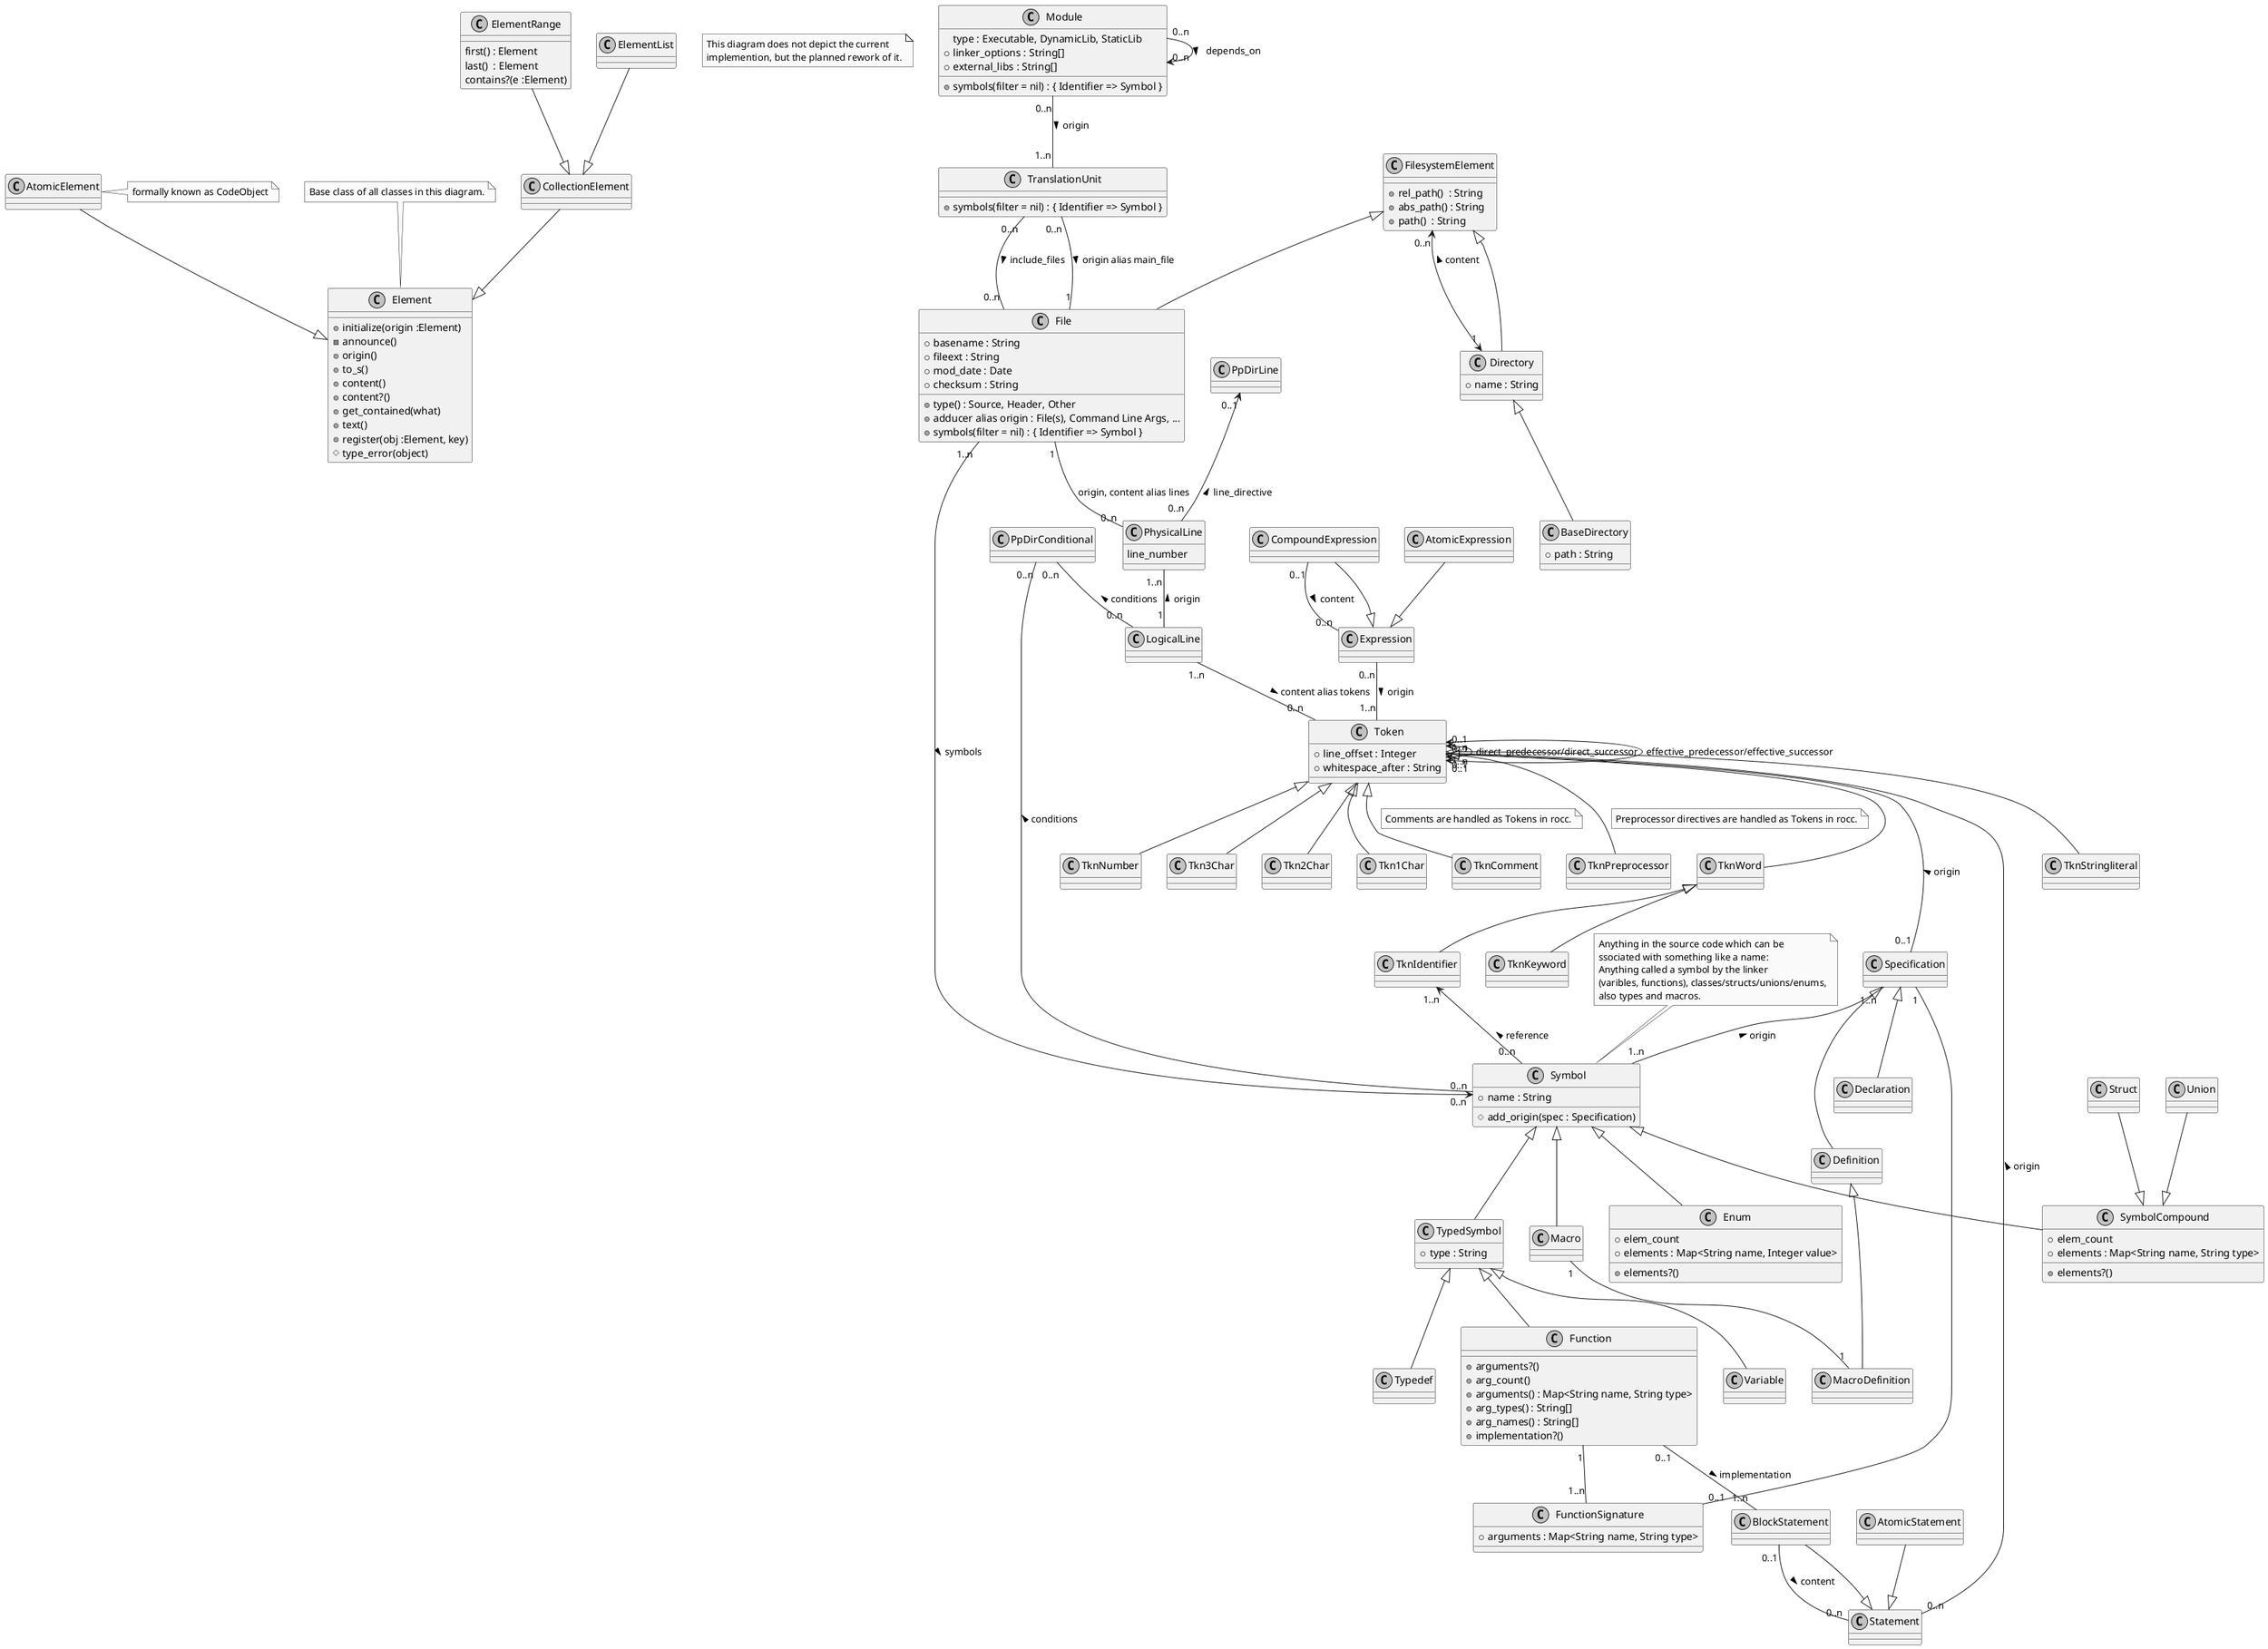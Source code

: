 @startuml

' Copyright (C) 2014-2015  Thilo Fischer.
' Free for non-commercial and most commercial use. See LICENSE.txt for details.

skinparam monochrome true

note as N1
  This diagram does not depict the current
  implemention, but the planned rework of it.
end note

class Element {
  + initialize(origin :Element)
  - announce()
  + origin()
  ' string representation of this element useful to identify it in debugging context
  + to_s()
  ' elements within this element's 'scope'
  + content()
  + content?()
  ' return all elements within this element's 'scope' that match the condition specified by 'what'
  + get_contained(what)
  ' source code representing this element
  + text()
  + register(obj :Element, key)
  # type_error(object)
}
note top: Base class of all classes in this diagram.

class AtomicElement {
  
}
note right: formally known as CodeObject
AtomicElement --|>  Element

class CollectionElement {
  
}
CollectionElement --|>  Element

class ElementRange {
  first() : Element
  last()  : Element
  contains?(e :Element)
}
ElementRange --|> CollectionElement

class ElementList {
}
ElementList --|> CollectionElement



class Module {
  type : Executable, DynamicLib, StaticLib
  + symbols(filter = nil) : { Identifier => Symbol }
  + linker_options : String[]
  + external_libs : String[]
}
Module "0..n" --> "0..n" Module : depends_on >

class TranslationUnit {
  + symbols(filter = nil) : { Identifier => Symbol }
}
Module "0..n" -- "1..n" TranslationUnit : origin >

class FilesystemElement {
  ' Relative path of this FilesystemElement wrt its base_directory
  + rel_path()  : String
  ' absolute path to this FilesystemElement
  + abs_path() : String
  ' path as specified by build setup and/or source code
  + path()  : String
}

class File {
  + type() : Source, Header, Other
  ' Filename without directory prefix and without filename extension
  + basename : String
  ' filename extension (excluding the introducing '.' character)
  + fileext : String
  ' Modification time stamp, will be used for quick file modification check
  + mod_date : Date
  ' Checksum on the file content, will be used for sound file modification check
  + checksum : String
  ' From where did the analysis lead rocc to this file? Can be multiple sources.
  + adducer alias origin : File(s), Command Line Args, ...
  + symbols(filter = nil) : { Identifier => Symbol }
}
FilesystemElement <|-- File
TranslationUnit   "0..n"  -- "1" File : origin alias main_file >
TranslationUnit "0..n" -- "0..n" File : include_files >
Symbol "0..n" <-- "1..n" File : symbols <

class Directory {
  + name : String
}
FilesystemElement <|-- Directory
FilesystemElement "0..n" <--> "1" Directory : content <

class BaseDirectory {
  + path : String
}
Directory <|-- BaseDirectory
'' A BaseDirectory's base_directory is the object itself.
'FilesystemElement "0..n" --> "1" BaseDirectory : base_directory

class PhysicalLine {
  line_number
}
File "1" -- "0..n" PhysicalLine : origin, content alias lines
PpDirLine "0..1" <-- "0..n" PhysicalLine : line_directive <

class LogicalLine {
}
PhysicalLine "1..n"  -- "1" LogicalLine : origin <
PpDirConditional "0..n" -- "0..n" LogicalLine : conditions <

class Token {
  + line_offset : Integer
  ' to save alignments over multiple lines when refactoring code and changing the length of a token (planned nice-too-have feature ...)
  + whitespace_after : String
}
LogicalLine "1..n" -- "0..n" Token : content alias tokens >
' The directly previous/next Token, may be any Token in this file
' Multiplicity 0 only allowed at the very beginning/end of a file
Token "0..1" <--> "0..1" Token : direct_predecessor/direct_successor
' The previous/next Token that is not a comment or part of a preprocessor directive, might be a Token from another file
' Multiplicity 0 only allowed at the very beginning/end of a translation unit
Token "0..1" <--> "0..1" Token : effective_predecessor/effective_successor

Token  <|-- TknComment
note on link : Comments are handled as Tokens in rocc.

Token  <|-- TknPreprocessor
note on link : Preprocessor directives are handled as Tokens in rocc.

Token  <|-- TknWord
TknWord <|-- TknKeyword
TknWord <|-- TknIdentifier

Token <|-- TknStringliteral
Token <|-- TknNumber
Token <|-- Tkn3Char
Token <|-- Tkn2Char
Token <|-- Tkn1Char


class Specification {
}
Token "1..n" -- "0..1" Specification : origin <

class Declaration {
}
Specification <|-- Declaration

class Definition {
}
Specification <|-- Definition


class Symbol {
  + name : String
  # add_origin(spec : Specification)
}
note top
  Anything in the source code which can be
  ssociated with something like a name:
  Anything called a symbol by the linker
  (varibles, functions), classes/structs/unions/enums,
  also types and macros.
end note
PpDirConditional "0..n" -- "0..n" Symbol : conditions <
' All specifications and all usages of a Symbol is a reference to it.
TknIdentifier "1..n" <-- "0..n" Symbol : reference <

Specification "1..n" -- "1..n" Symbol : origin <

class TypedSymbol {
  + type : String
}
Symbol <|-- TypedSymbol

TypedSymbol <|-- Typedef
TypedSymbol <|-- Variable

class Function {
  + arguments?()
  + arg_count()
  + arguments() : Map<String name, String type>
  + arg_types() : String[]
  + arg_names() : String[]
  + implementation?()
}
TypedSymbol <|-- Function
Function "0..1" -- "1..n" BlockStatement : implementation >

class FunctionSignature {
  + arguments : Map<String name, String type>
}
' Only if it is a function's specification.
Specification "1" -- "0..1" FunctionSignature
Function "1" -- "1..n" FunctionSignature
' FIXME How to handle multiple different but consistent signatures?

class SymbolCompound {
  + elements?()
  + elem_count
  + elements : Map<String name, String type>
}
Symbol <|-- SymbolCompound
Struct --|> SymbolCompound
Union  --|> SymbolCompound

class Enum {
  + elements?()
  + elem_count
  + elements : Map<String name, Integer value>
}
Symbol <|-- Enum

class Macro {
}
Symbol <|-- Macro

class MacroDefinition {
}
Definition <|-- MacroDefinition
Macro "1" -- "1" MacroDefinition

class Statement {
}
' A Token can be associated with more than one Statement due to PP conditionals. (XXX Necessary?)
Statement "0..n" -- "1..n" Token : origin >
AtomicStatement --|> Statement
BlockStatement  --|> Statement
' The BlockStatement being a Function's implementation is the only Statement not associated with a parent BlockStatement.
BlockStatement "0..1" -- "0..n" Statement : content >

class Expression {
}
' A Token can be associated with more than one Expression due to PP conditionals. (XXX Necessary?)
Expression "0..n" -- "1..n" Token : origin >
AtomicExpression --|> Expression
CompoundExpression --|> Expression
CompoundExpression "0..1" -- "0..n" Expression : content >

@enduml

'' fixme: replace "static" for class members and "const" by according uml notation
'
'class CodeObject {
'  String where/get_location()
'  String what/get_text()
'  static leaf?()
'  static REG_EXP
'  PpConditional[] when()
'  static void register()
'  static CodeObject[] get_all()           ' get all "is_a?"
'  static CodeObject[] get_all_instances() ' get all "instance_of?"
'  CodeObject parent
'}
'
'note as NoteCodeObject
'  All classes in this diagram
'  shall be (direct or indirect)
'  subclasses of CodeObject.
'end note
'NoteCodeObject .. CodeObject
'
'File <|-- Sourcefile
'File <|-- Headerfile
'File "*" *-- "1" PhysicLine
'
'class File {
'  String rel_path
'  String abs_path
'  int lines
'  bool valid?/exists?
'  void update()
'}
'
'PhysicLine "*" *-- "1" LogicLine
'
'class PhysicLine {
'  int char_length
'  int real_line_number       # 'ordinary' line number
'  int specified_line_number  # line number wrt #line preprocessor directive
'}
'
''note as NoteLogicLine
''  Comments have already
''  been removed from what
''  we call LogicLines here.
''end note
''NoteLogicLine .. LogicLine
''=> deprecated: comments are still part of logical lines
'
'LogicLine "1" *-- "1" PpDirective
'PpDirective <|-- PpDefine
'PpDirective <|-- PpUndef
'PpDirective <|-- PpPragma
'PpDirective <|-- PpLine
'PpDirective <|-- PpError
'PpDirective <|-- PpInclude
'PpInclude "1" o-- "1" File
'PpDirective <|-- PpConditional
'PpConditional "*" o-- "1" PhysicLine
'PpConditional <|-- PpCondIf
'PpConditional <|-- PpCondElif
'PpConditional <|-- PpCondElse
'PpConditional <|-- PpCondEndif
'PpCondIf "1" *-- "1" PpCondElse
'PpCondIf "*" *-- "1" PpCondElif
'PpCondIf "1" *-- "1" PpCondEndif
'
'LogicLine "*" -- "*" Statement
'
'Statement <|-- CompoundStatement
'CompoundStatement "*" o-- "1" Statement
'
'Statement <|-- StmntMDefinition
'Statement <|-- StmntMDeclaration
'
'Statement <|-- StmntMControl
'StmntMControl <|-- IfStatement
'IfStatement "1" o-- "1" KwIf
'IfStatement "0..1" o-- "1" KwElse
'IfStatement "1..2" -- "1" Statement
'IfStatement "1" -- "1" BoolExpression
'StmntMControl <|-- SwitchStatement
'SwitchStatement "1" o-- "1" KwSwitch
'SwitchStatement "*" o-- "1" SwitchStatementCase
'SwitchStatement "1" o-- "1" SwitchStatementDefault
'StmntMControl <|-- SwitchStatementCase
'SwitchStatementCase "*" o-- "1" KwMCrtlSwitch
'SwitchStatementCase "*" -- "1" Statement
'SwitchStatementCase <|-- SwitchStatementDefault
'StmntMControl <|-- DoWhileStatement
'DoWhileStatement "1" -- "1" Statement
'DoWhileStatement "1" -- "1" BoolExpression
'StmntMControl <|-- WhileStatement
'WhileStatement "1" -- "1" Statement
'WhileStatement "1" -- "1" BoolExpression
'StmntMControl <|-- ForStatement
'ForStatement "1" -- "1" Statement
'ForStatement "1" -- "1" BoolExpression
'
'Identifier <|-- Function
'Identifier <|-- Variable
'
'Identifier "*" -- "1" IdentifierDeclaration
'
''Identifier "1" -- "1" IdentifierDefinition
'
'IdentifierDefinition  "1" -- "1" IdentifierSignature
'IdentifierDeclaration "1" -- "1" IdentifierSignature
'
'IdentifierDefinition <|-- FunctionDefinition
'IdentifierDefinition <|-- VariableDefinition
'
'IdentifierDeclaration <|-- VariableDeclaration
'
'Function -- FunctionDefinition
'FunctionDefinition "1" -- "1" CompoundStatement
'
'Variable -- VariableDefinition
'VariableDefinition "1" -- "1" Expression : init_value
'
'StmntMDefinition <|-- StmntTypedef
'StmntMDefinition <|-- IdentifierDefinition
'StmntMDefinition <|-- TagDefinition
'StmntMDefinition <|-- LabelDefinition
'
'TagDefinition "*" -- "1" VariableDeclaration
'
'StmntMDeclaration <|-- IdentifierDeclaration
'StmntMDeclaration <|-- TagDeclaration
'
'
'Token <|-- TkWord
'TkWord <|-- Keyword
'TkWord <|-- Identifier
'Identifier <|-- IdOrdinary
'Identifier <|-- IdTag
'Identifier <|-- IdLabel
'Identifier <|-- IdMember
'
'Token <|-- Stringliteral
'Token <|-- TkNumber
'TkNumber <|-- IntLiteral
'TkNumber <|-- FloatLiteral
'
'Token <|-- Symbol
'
'class Symbol {
'  String text
'  static leaf?() = true
'}
'
'Token <|-- Expression
'
'Expression <|-- BoolExpression
'
'
'Whitespace <|-- Comment
'Comment "*" -- "*" PhysicLine
'
'class Keyword {
'  static const String TEXT
'  static leaf?() = true
'}
'
'Keyword <|-- KwMStdType
'KwMStdType <|-- Kw_Bool
'KwMStdType <|-- KwChar
'KwMStdType <|-- KwDouble
'KwMStdType <|-- KwFloat
'KwMStdType <|-- KwInt
'KwMStdType <|-- KwVoid
'
'Keyword <|-- KwMTypeVariant
'KwMTypeVariant <|-- KwLong
'KwMTypeVariant <|-- KwShort
'KwMTypeVariant <|-- KwSigned
'KwMTypeVariant <|-- KwUnsigned
'
'Keyword <|-- KwMTypedef
'KwMTypedef <|-- KwEnum
'KwMTypedef <|-- KwStruct
'KwMTypedef <|-- KwTypedef
'KwMTypedef <|-- KwUnion
'
'Keyword <|-- KwMTypeQualifier
'KwMTypeQualifier <|-- KwMonst
'KwMTypeQualifier <|-- KwRestrict
'KwMTypeQualifier <|-- KwVolatile
'
'Keyword <|-- KwMStorageQualifier
'KwMStorageQualifier <|-- KwAuto
'KwMStorageQualifier <|-- KwExtern
'KwMStorageQualifier <|-- KwRegister
'KwMStorageQualifier <|-- KwStatic
'
'Keyword <|-- KwMControl
'KwMControl <|-- KwBreak
'KwMControl <|-- KwContinue
'KwMControl <|-- KwDo
'KwMControl <|-- KwElse
'KwMControl <|-- KwFor
'KwMControl <|-- KwGoto
'KwMControl <|-- KwIf
'KwMControl <|-- KwReturn
'KwMControl <|-- KwSwitch
'KwMControl <|-- KwWhile 
'KwMControl <|-- KwMCrtlSwitch
'KwMCrtlSwitch <|-- KwCase
'KwMCrtlSwitch <|-- KwDefault
'
'Keyword <|-- KwMMisc
'KwMMisc <|-- Kw_Complex
'KwMMisc <|-- Kw_Imaginary
'
'Keyword <|-- KwInline
'Keyword <|-- KwSizeof

